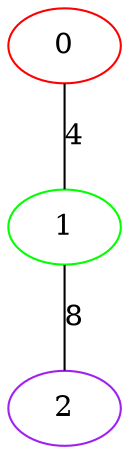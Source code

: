 graph "" {
0 [color=red, weight=1];
1 [color=green, weight=2];
2 [color=purple, weight=4];
0 -- 1  [key=0, label=4];
1 -- 2  [key=0, label=8];
}
